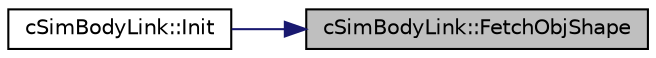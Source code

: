 digraph "cSimBodyLink::FetchObjShape"
{
 // LATEX_PDF_SIZE
  edge [fontname="Helvetica",fontsize="10",labelfontname="Helvetica",labelfontsize="10"];
  node [fontname="Helvetica",fontsize="10",shape=record];
  rankdir="RL";
  Node1 [label="cSimBodyLink::FetchObjShape",height=0.2,width=0.4,color="black", fillcolor="grey75", style="filled", fontcolor="black",tooltip=" "];
  Node1 -> Node2 [dir="back",color="midnightblue",fontsize="10",style="solid",fontname="Helvetica"];
  Node2 [label="cSimBodyLink::Init",height=0.2,width=0.4,color="black", fillcolor="white", style="filled",URL="$classc_sim_body_link.html#a1d66e2e3029fbee418914168bd374092",tooltip=" "];
}
